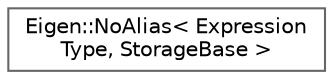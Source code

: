 digraph "类继承关系图"
{
 // LATEX_PDF_SIZE
  bgcolor="transparent";
  edge [fontname=Helvetica,fontsize=10,labelfontname=Helvetica,labelfontsize=10];
  node [fontname=Helvetica,fontsize=10,shape=box,height=0.2,width=0.4];
  rankdir="LR";
  Node0 [id="Node000000",label="Eigen::NoAlias\< Expression\lType, StorageBase \>",height=0.2,width=0.4,color="grey40", fillcolor="white", style="filled",URL="$class_eigen_1_1_no_alias.html",tooltip="Pseudo expression providing an operator = assuming no aliasing"];
}

